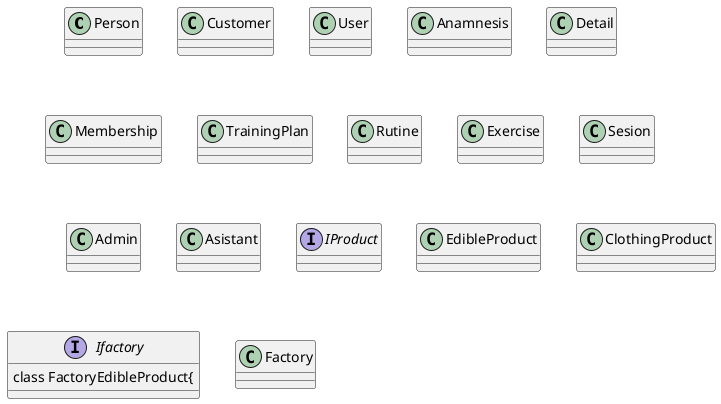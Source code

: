 @startuml
class Person{

}
class Customer{

}
class User{

}
class Anamnesis{

}
class Detail{

}
class Membership{

}
class TrainingPlan{

}
class Rutine{

}
class Exercise{

}
class Sesion{

}
class Admin{

}
class Asistant{

}
interface IProduct{

}
class EdibleProduct{

}
class ClothingProduct{

}
interface Ifactory{


class FactoryEdibleProduct{

}
class Factory
@enduml